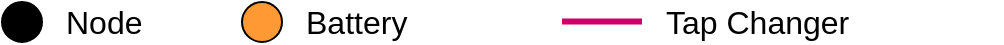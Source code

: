 <mxfile version="14.1.8" type="device"><diagram id="smp7tT1D6-b5O1Hyzt1k" name="Page-1"><mxGraphModel dx="905" dy="805" grid="1" gridSize="10" guides="1" tooltips="1" connect="1" arrows="1" fold="1" page="1" pageScale="1" pageWidth="850" pageHeight="1100" math="0" shadow="0"><root><mxCell id="0"/><mxCell id="1" parent="0"/><mxCell id="yZZ71va8HPyc9q4pbwmX-3" value="" style="ellipse;whiteSpace=wrap;html=1;aspect=fixed;fillColor=#000000;" parent="1" vertex="1"><mxGeometry width="20" height="20" as="geometry"/></mxCell><mxCell id="yZZ71va8HPyc9q4pbwmX-8" value="Node" style="text;html=1;strokeColor=none;fillColor=none;align=left;verticalAlign=middle;whiteSpace=wrap;rounded=0;fontSize=16;" parent="1" vertex="1"><mxGeometry x="30" width="90" height="20" as="geometry"/></mxCell><mxCell id="yZZ71va8HPyc9q4pbwmX-11" value="" style="ellipse;whiteSpace=wrap;html=1;aspect=fixed;fillColor=#FF9933;" parent="1" vertex="1"><mxGeometry x="120" width="20" height="20" as="geometry"/></mxCell><mxCell id="yZZ71va8HPyc9q4pbwmX-12" value="Battery" style="text;html=1;strokeColor=none;fillColor=none;align=left;verticalAlign=middle;whiteSpace=wrap;rounded=0;fontSize=16;" parent="1" vertex="1"><mxGeometry x="150" width="120" height="20" as="geometry"/></mxCell><mxCell id="CatjhGB-CNdednjtfOYV-1" value="" style="endArrow=none;html=1;strokeWidth=3;fillColor=#ffe6cc;strokeColor=#CC0066;" parent="1" edge="1"><mxGeometry width="50" height="50" relative="1" as="geometry"><mxPoint x="320" y="9.76" as="sourcePoint"/><mxPoint x="280" y="9.76" as="targetPoint"/></mxGeometry></mxCell><mxCell id="CatjhGB-CNdednjtfOYV-2" value="Tap Changer" style="text;html=1;strokeColor=none;fillColor=none;align=left;verticalAlign=middle;whiteSpace=wrap;rounded=0;fontSize=16;" parent="1" vertex="1"><mxGeometry x="330" width="170" height="20" as="geometry"/></mxCell></root></mxGraphModel></diagram></mxfile>